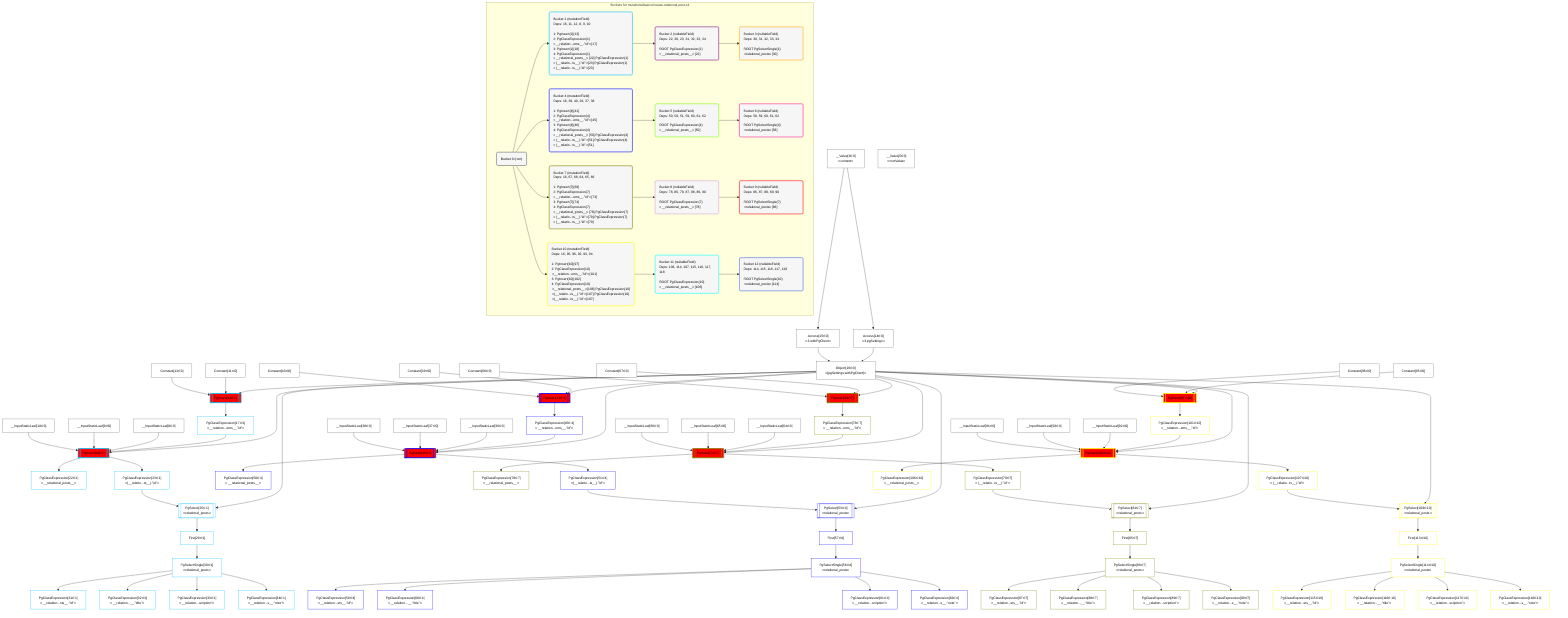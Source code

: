 %%{init: {'themeVariables': { 'fontSize': '12px'}}}%%
graph TD
    classDef path fill:#eee,stroke:#000,color:#000
    classDef plan fill:#fff,stroke-width:1px,color:#000
    classDef itemplan fill:#fff,stroke-width:2px,color:#000
    classDef sideeffectplan fill:#f00,stroke-width:2px,color:#000
    classDef bucket fill:#f6f6f6,color:#000,stroke-width:2px,text-align:left


    %% define steps
    __Value3["__Value[3∈0]<br />ᐸcontextᐳ"]:::plan
    __Value5["__Value[5∈0]<br />ᐸrootValueᐳ"]:::plan
    __InputStaticLeaf8["__InputStaticLeaf[8∈0]"]:::plan
    __InputStaticLeaf9["__InputStaticLeaf[9∈0]"]:::plan
    __InputStaticLeaf10["__InputStaticLeaf[10∈0]"]:::plan
    Constant11["Constant[11∈0]"]:::plan
    Constant12["Constant[12∈0]"]:::plan
    Access14["Access[14∈0]<br />ᐸ3.pgSettingsᐳ"]:::plan
    Access15["Access[15∈0]<br />ᐸ3.withPgClientᐳ"]:::plan
    Object16["Object[16∈0]<br />ᐸ{pgSettings,withPgClient}ᐳ"]:::plan
    PgInsert13[["PgInsert[13∈1]"]]:::sideeffectplan
    PgClassExpression17["PgClassExpression[17∈1]<br />ᐸ__relation...ems__.”id”ᐳ"]:::plan
    PgInsert18[["PgInsert[18∈1]"]]:::sideeffectplan
    PgClassExpression22["PgClassExpression[22∈1]<br />ᐸ__relational_posts__ᐳ"]:::plan
    PgClassExpression23["PgClassExpression[23∈1]<br />ᐸ(__relatio...ts__).”id”ᐳ"]:::plan
    PgSelect25[["PgSelect[25∈1]<br />ᐸrelational_postsᐳ"]]:::plan
    First29["First[29∈1]"]:::plan
    PgSelectSingle30["PgSelectSingle[30∈1]<br />ᐸrelational_postsᐳ"]:::plan
    PgClassExpression31["PgClassExpression[31∈1]<br />ᐸ__relation...sts__.”id”ᐳ"]:::plan
    PgClassExpression32["PgClassExpression[32∈1]<br />ᐸ__relation...__.”title”ᐳ"]:::plan
    PgClassExpression33["PgClassExpression[33∈1]<br />ᐸ__relation...scription”ᐳ"]:::plan
    PgClassExpression34["PgClassExpression[34∈1]<br />ᐸ__relation...s__.”note”ᐳ"]:::plan
    __InputStaticLeaf36["__InputStaticLeaf[36∈0]"]:::plan
    __InputStaticLeaf37["__InputStaticLeaf[37∈0]"]:::plan
    __InputStaticLeaf38["__InputStaticLeaf[38∈0]"]:::plan
    Constant39["Constant[39∈0]"]:::plan
    Constant40["Constant[40∈0]"]:::plan
    PgInsert41[["PgInsert[41∈4]"]]:::sideeffectplan
    PgClassExpression45["PgClassExpression[45∈4]<br />ᐸ__relation...ems__.”id”ᐳ"]:::plan
    PgInsert46[["PgInsert[46∈4]"]]:::sideeffectplan
    PgClassExpression50["PgClassExpression[50∈4]<br />ᐸ__relational_posts__ᐳ"]:::plan
    PgClassExpression51["PgClassExpression[51∈4]<br />ᐸ(__relatio...ts__).”id”ᐳ"]:::plan
    PgSelect53[["PgSelect[53∈4]<br />ᐸrelational_postsᐳ"]]:::plan
    First57["First[57∈4]"]:::plan
    PgSelectSingle58["PgSelectSingle[58∈4]<br />ᐸrelational_postsᐳ"]:::plan
    PgClassExpression59["PgClassExpression[59∈4]<br />ᐸ__relation...sts__.”id”ᐳ"]:::plan
    PgClassExpression60["PgClassExpression[60∈4]<br />ᐸ__relation...__.”title”ᐳ"]:::plan
    PgClassExpression61["PgClassExpression[61∈4]<br />ᐸ__relation...scription”ᐳ"]:::plan
    PgClassExpression62["PgClassExpression[62∈4]<br />ᐸ__relation...s__.”note”ᐳ"]:::plan
    __InputStaticLeaf64["__InputStaticLeaf[64∈0]"]:::plan
    __InputStaticLeaf65["__InputStaticLeaf[65∈0]"]:::plan
    __InputStaticLeaf66["__InputStaticLeaf[66∈0]"]:::plan
    Constant67["Constant[67∈0]"]:::plan
    Constant68["Constant[68∈0]"]:::plan
    PgInsert69[["PgInsert[69∈7]"]]:::sideeffectplan
    PgClassExpression73["PgClassExpression[73∈7]<br />ᐸ__relation...ems__.”id”ᐳ"]:::plan
    PgInsert74[["PgInsert[74∈7]"]]:::sideeffectplan
    PgClassExpression78["PgClassExpression[78∈7]<br />ᐸ__relational_posts__ᐳ"]:::plan
    PgClassExpression79["PgClassExpression[79∈7]<br />ᐸ(__relatio...ts__).”id”ᐳ"]:::plan
    PgSelect81[["PgSelect[81∈7]<br />ᐸrelational_postsᐳ"]]:::plan
    First85["First[85∈7]"]:::plan
    PgSelectSingle86["PgSelectSingle[86∈7]<br />ᐸrelational_postsᐳ"]:::plan
    PgClassExpression87["PgClassExpression[87∈7]<br />ᐸ__relation...sts__.”id”ᐳ"]:::plan
    PgClassExpression88["PgClassExpression[88∈7]<br />ᐸ__relation...__.”title”ᐳ"]:::plan
    PgClassExpression89["PgClassExpression[89∈7]<br />ᐸ__relation...scription”ᐳ"]:::plan
    PgClassExpression90["PgClassExpression[90∈7]<br />ᐸ__relation...s__.”note”ᐳ"]:::plan
    __InputStaticLeaf92["__InputStaticLeaf[92∈0]"]:::plan
    __InputStaticLeaf93["__InputStaticLeaf[93∈0]"]:::plan
    __InputStaticLeaf94["__InputStaticLeaf[94∈0]"]:::plan
    Constant95["Constant[95∈0]"]:::plan
    Constant96["Constant[96∈0]"]:::plan
    PgInsert97[["PgInsert[97∈10]"]]:::sideeffectplan
    PgClassExpression101["PgClassExpression[101∈10]<br />ᐸ__relation...ems__.”id”ᐳ"]:::plan
    PgInsert102[["PgInsert[102∈10]"]]:::sideeffectplan
    PgClassExpression106["PgClassExpression[106∈10]<br />ᐸ__relational_posts__ᐳ"]:::plan
    PgClassExpression107["PgClassExpression[107∈10]<br />ᐸ(__relatio...ts__).”id”ᐳ"]:::plan
    PgSelect109[["PgSelect[109∈10]<br />ᐸrelational_postsᐳ"]]:::plan
    First113["First[113∈10]"]:::plan
    PgSelectSingle114["PgSelectSingle[114∈10]<br />ᐸrelational_postsᐳ"]:::plan
    PgClassExpression115["PgClassExpression[115∈10]<br />ᐸ__relation...sts__.”id”ᐳ"]:::plan
    PgClassExpression116["PgClassExpression[116∈10]<br />ᐸ__relation...__.”title”ᐳ"]:::plan
    PgClassExpression117["PgClassExpression[117∈10]<br />ᐸ__relation...scription”ᐳ"]:::plan
    PgClassExpression118["PgClassExpression[118∈10]<br />ᐸ__relation...s__.”note”ᐳ"]:::plan

    %% plan dependencies
    __Value3 --> Access14
    __Value3 --> Access15
    Access14 & Access15 --> Object16
    Object16 & Constant11 & Constant12 --> PgInsert13
    PgInsert13 --> PgClassExpression17
    Object16 & PgClassExpression17 & __InputStaticLeaf8 & __InputStaticLeaf9 & __InputStaticLeaf10 --> PgInsert18
    PgInsert18 --> PgClassExpression22
    PgInsert18 --> PgClassExpression23
    Object16 & PgClassExpression23 --> PgSelect25
    PgSelect25 --> First29
    First29 --> PgSelectSingle30
    PgSelectSingle30 --> PgClassExpression31
    PgSelectSingle30 --> PgClassExpression32
    PgSelectSingle30 --> PgClassExpression33
    PgSelectSingle30 --> PgClassExpression34
    Object16 & Constant39 & Constant40 --> PgInsert41
    PgInsert41 --> PgClassExpression45
    Object16 & PgClassExpression45 & __InputStaticLeaf36 & __InputStaticLeaf37 & __InputStaticLeaf38 --> PgInsert46
    PgInsert46 --> PgClassExpression50
    PgInsert46 --> PgClassExpression51
    Object16 & PgClassExpression51 --> PgSelect53
    PgSelect53 --> First57
    First57 --> PgSelectSingle58
    PgSelectSingle58 --> PgClassExpression59
    PgSelectSingle58 --> PgClassExpression60
    PgSelectSingle58 --> PgClassExpression61
    PgSelectSingle58 --> PgClassExpression62
    Object16 & Constant67 & Constant68 --> PgInsert69
    PgInsert69 --> PgClassExpression73
    Object16 & PgClassExpression73 & __InputStaticLeaf64 & __InputStaticLeaf65 & __InputStaticLeaf66 --> PgInsert74
    PgInsert74 --> PgClassExpression78
    PgInsert74 --> PgClassExpression79
    Object16 & PgClassExpression79 --> PgSelect81
    PgSelect81 --> First85
    First85 --> PgSelectSingle86
    PgSelectSingle86 --> PgClassExpression87
    PgSelectSingle86 --> PgClassExpression88
    PgSelectSingle86 --> PgClassExpression89
    PgSelectSingle86 --> PgClassExpression90
    Object16 & Constant95 & Constant96 --> PgInsert97
    PgInsert97 --> PgClassExpression101
    Object16 & PgClassExpression101 & __InputStaticLeaf92 & __InputStaticLeaf93 & __InputStaticLeaf94 --> PgInsert102
    PgInsert102 --> PgClassExpression106
    PgInsert102 --> PgClassExpression107
    Object16 & PgClassExpression107 --> PgSelect109
    PgSelect109 --> First113
    First113 --> PgSelectSingle114
    PgSelectSingle114 --> PgClassExpression115
    PgSelectSingle114 --> PgClassExpression116
    PgSelectSingle114 --> PgClassExpression117
    PgSelectSingle114 --> PgClassExpression118

    subgraph "Buckets for mutations/basics/create-relational-post-x4"
    Bucket0("Bucket 0 (root)"):::bucket
    classDef bucket0 stroke:#696969
    class Bucket0,__Value3,__Value5,__InputStaticLeaf8,__InputStaticLeaf9,__InputStaticLeaf10,Constant11,Constant12,Access14,Access15,Object16,__InputStaticLeaf36,__InputStaticLeaf37,__InputStaticLeaf38,Constant39,Constant40,__InputStaticLeaf64,__InputStaticLeaf65,__InputStaticLeaf66,Constant67,Constant68,__InputStaticLeaf92,__InputStaticLeaf93,__InputStaticLeaf94,Constant95,Constant96 bucket0
    Bucket1("Bucket 1 (mutationField)<br />Deps: 16, 11, 12, 8, 9, 10<br /><br />1: PgInsert{1}[13]<br />2: PgClassExpression{1}ᐸ__relation...ems__.”id”ᐳ[17]<br />3: PgInsert{1}[18]<br />4: PgClassExpression{1}ᐸ__relational_posts__ᐳ[22],PgClassExpression{1}ᐸ(__relatio...ts__).”id”ᐳ[23],PgClassExpression{1}ᐸ(__relatio...ts__).”id”ᐳ[23]"):::bucket
    classDef bucket1 stroke:#00bfff
    class Bucket1,PgInsert13,PgClassExpression17,PgInsert18,PgClassExpression22,PgClassExpression23,PgSelect25,First29,PgSelectSingle30,PgClassExpression31,PgClassExpression32,PgClassExpression33,PgClassExpression34 bucket1
    Bucket2("Bucket 2 (nullableField)<br />Deps: 22, 30, 23, 31, 32, 33, 34<br /><br />ROOT PgClassExpression{1}ᐸ__relational_posts__ᐳ[22]"):::bucket
    classDef bucket2 stroke:#7f007f
    class Bucket2 bucket2
    Bucket3("Bucket 3 (nullableField)<br />Deps: 30, 31, 32, 33, 34<br /><br />ROOT PgSelectSingle{1}ᐸrelational_postsᐳ[30]"):::bucket
    classDef bucket3 stroke:#ffa500
    class Bucket3 bucket3
    Bucket4("Bucket 4 (mutationField)<br />Deps: 16, 39, 40, 36, 37, 38<br /><br />1: PgInsert{4}[41]<br />2: PgClassExpression{4}ᐸ__relation...ems__.”id”ᐳ[45]<br />3: PgInsert{4}[46]<br />4: PgClassExpression{4}ᐸ__relational_posts__ᐳ[50],PgClassExpression{4}ᐸ(__relatio...ts__).”id”ᐳ[51],PgClassExpression{4}ᐸ(__relatio...ts__).”id”ᐳ[51]"):::bucket
    classDef bucket4 stroke:#0000ff
    class Bucket4,PgInsert41,PgClassExpression45,PgInsert46,PgClassExpression50,PgClassExpression51,PgSelect53,First57,PgSelectSingle58,PgClassExpression59,PgClassExpression60,PgClassExpression61,PgClassExpression62 bucket4
    Bucket5("Bucket 5 (nullableField)<br />Deps: 50, 58, 51, 59, 60, 61, 62<br /><br />ROOT PgClassExpression{4}ᐸ__relational_posts__ᐳ[50]"):::bucket
    classDef bucket5 stroke:#7fff00
    class Bucket5 bucket5
    Bucket6("Bucket 6 (nullableField)<br />Deps: 58, 59, 60, 61, 62<br /><br />ROOT PgSelectSingle{4}ᐸrelational_postsᐳ[58]"):::bucket
    classDef bucket6 stroke:#ff1493
    class Bucket6 bucket6
    Bucket7("Bucket 7 (mutationField)<br />Deps: 16, 67, 68, 64, 65, 66<br /><br />1: PgInsert{7}[69]<br />2: PgClassExpression{7}ᐸ__relation...ems__.”id”ᐳ[73]<br />3: PgInsert{7}[74]<br />4: PgClassExpression{7}ᐸ__relational_posts__ᐳ[78],PgClassExpression{7}ᐸ(__relatio...ts__).”id”ᐳ[79],PgClassExpression{7}ᐸ(__relatio...ts__).”id”ᐳ[79]"):::bucket
    classDef bucket7 stroke:#808000
    class Bucket7,PgInsert69,PgClassExpression73,PgInsert74,PgClassExpression78,PgClassExpression79,PgSelect81,First85,PgSelectSingle86,PgClassExpression87,PgClassExpression88,PgClassExpression89,PgClassExpression90 bucket7
    Bucket8("Bucket 8 (nullableField)<br />Deps: 78, 86, 79, 87, 88, 89, 90<br /><br />ROOT PgClassExpression{7}ᐸ__relational_posts__ᐳ[78]"):::bucket
    classDef bucket8 stroke:#dda0dd
    class Bucket8 bucket8
    Bucket9("Bucket 9 (nullableField)<br />Deps: 86, 87, 88, 89, 90<br /><br />ROOT PgSelectSingle{7}ᐸrelational_postsᐳ[86]"):::bucket
    classDef bucket9 stroke:#ff0000
    class Bucket9 bucket9
    Bucket10("Bucket 10 (mutationField)<br />Deps: 16, 95, 96, 92, 93, 94<br /><br />1: PgInsert{10}[97]<br />2: PgClassExpression{10}ᐸ__relation...ems__.”id”ᐳ[101]<br />3: PgInsert{10}[102]<br />4: PgClassExpression{10}ᐸ__relational_posts__ᐳ[106],PgClassExpression{10}ᐸ(__relatio...ts__).”id”ᐳ[107],PgClassExpression{10}ᐸ(__relatio...ts__).”id”ᐳ[107]"):::bucket
    classDef bucket10 stroke:#ffff00
    class Bucket10,PgInsert97,PgClassExpression101,PgInsert102,PgClassExpression106,PgClassExpression107,PgSelect109,First113,PgSelectSingle114,PgClassExpression115,PgClassExpression116,PgClassExpression117,PgClassExpression118 bucket10
    Bucket11("Bucket 11 (nullableField)<br />Deps: 106, 114, 107, 115, 116, 117, 118<br /><br />ROOT PgClassExpression{10}ᐸ__relational_posts__ᐳ[106]"):::bucket
    classDef bucket11 stroke:#00ffff
    class Bucket11 bucket11
    Bucket12("Bucket 12 (nullableField)<br />Deps: 114, 115, 116, 117, 118<br /><br />ROOT PgSelectSingle{10}ᐸrelational_postsᐳ[114]"):::bucket
    classDef bucket12 stroke:#4169e1
    class Bucket12 bucket12
    Bucket0 --> Bucket1 & Bucket4 & Bucket7 & Bucket10
    Bucket1 --> Bucket2
    Bucket2 --> Bucket3
    Bucket4 --> Bucket5
    Bucket5 --> Bucket6
    Bucket7 --> Bucket8
    Bucket8 --> Bucket9
    Bucket10 --> Bucket11
    Bucket11 --> Bucket12
    end